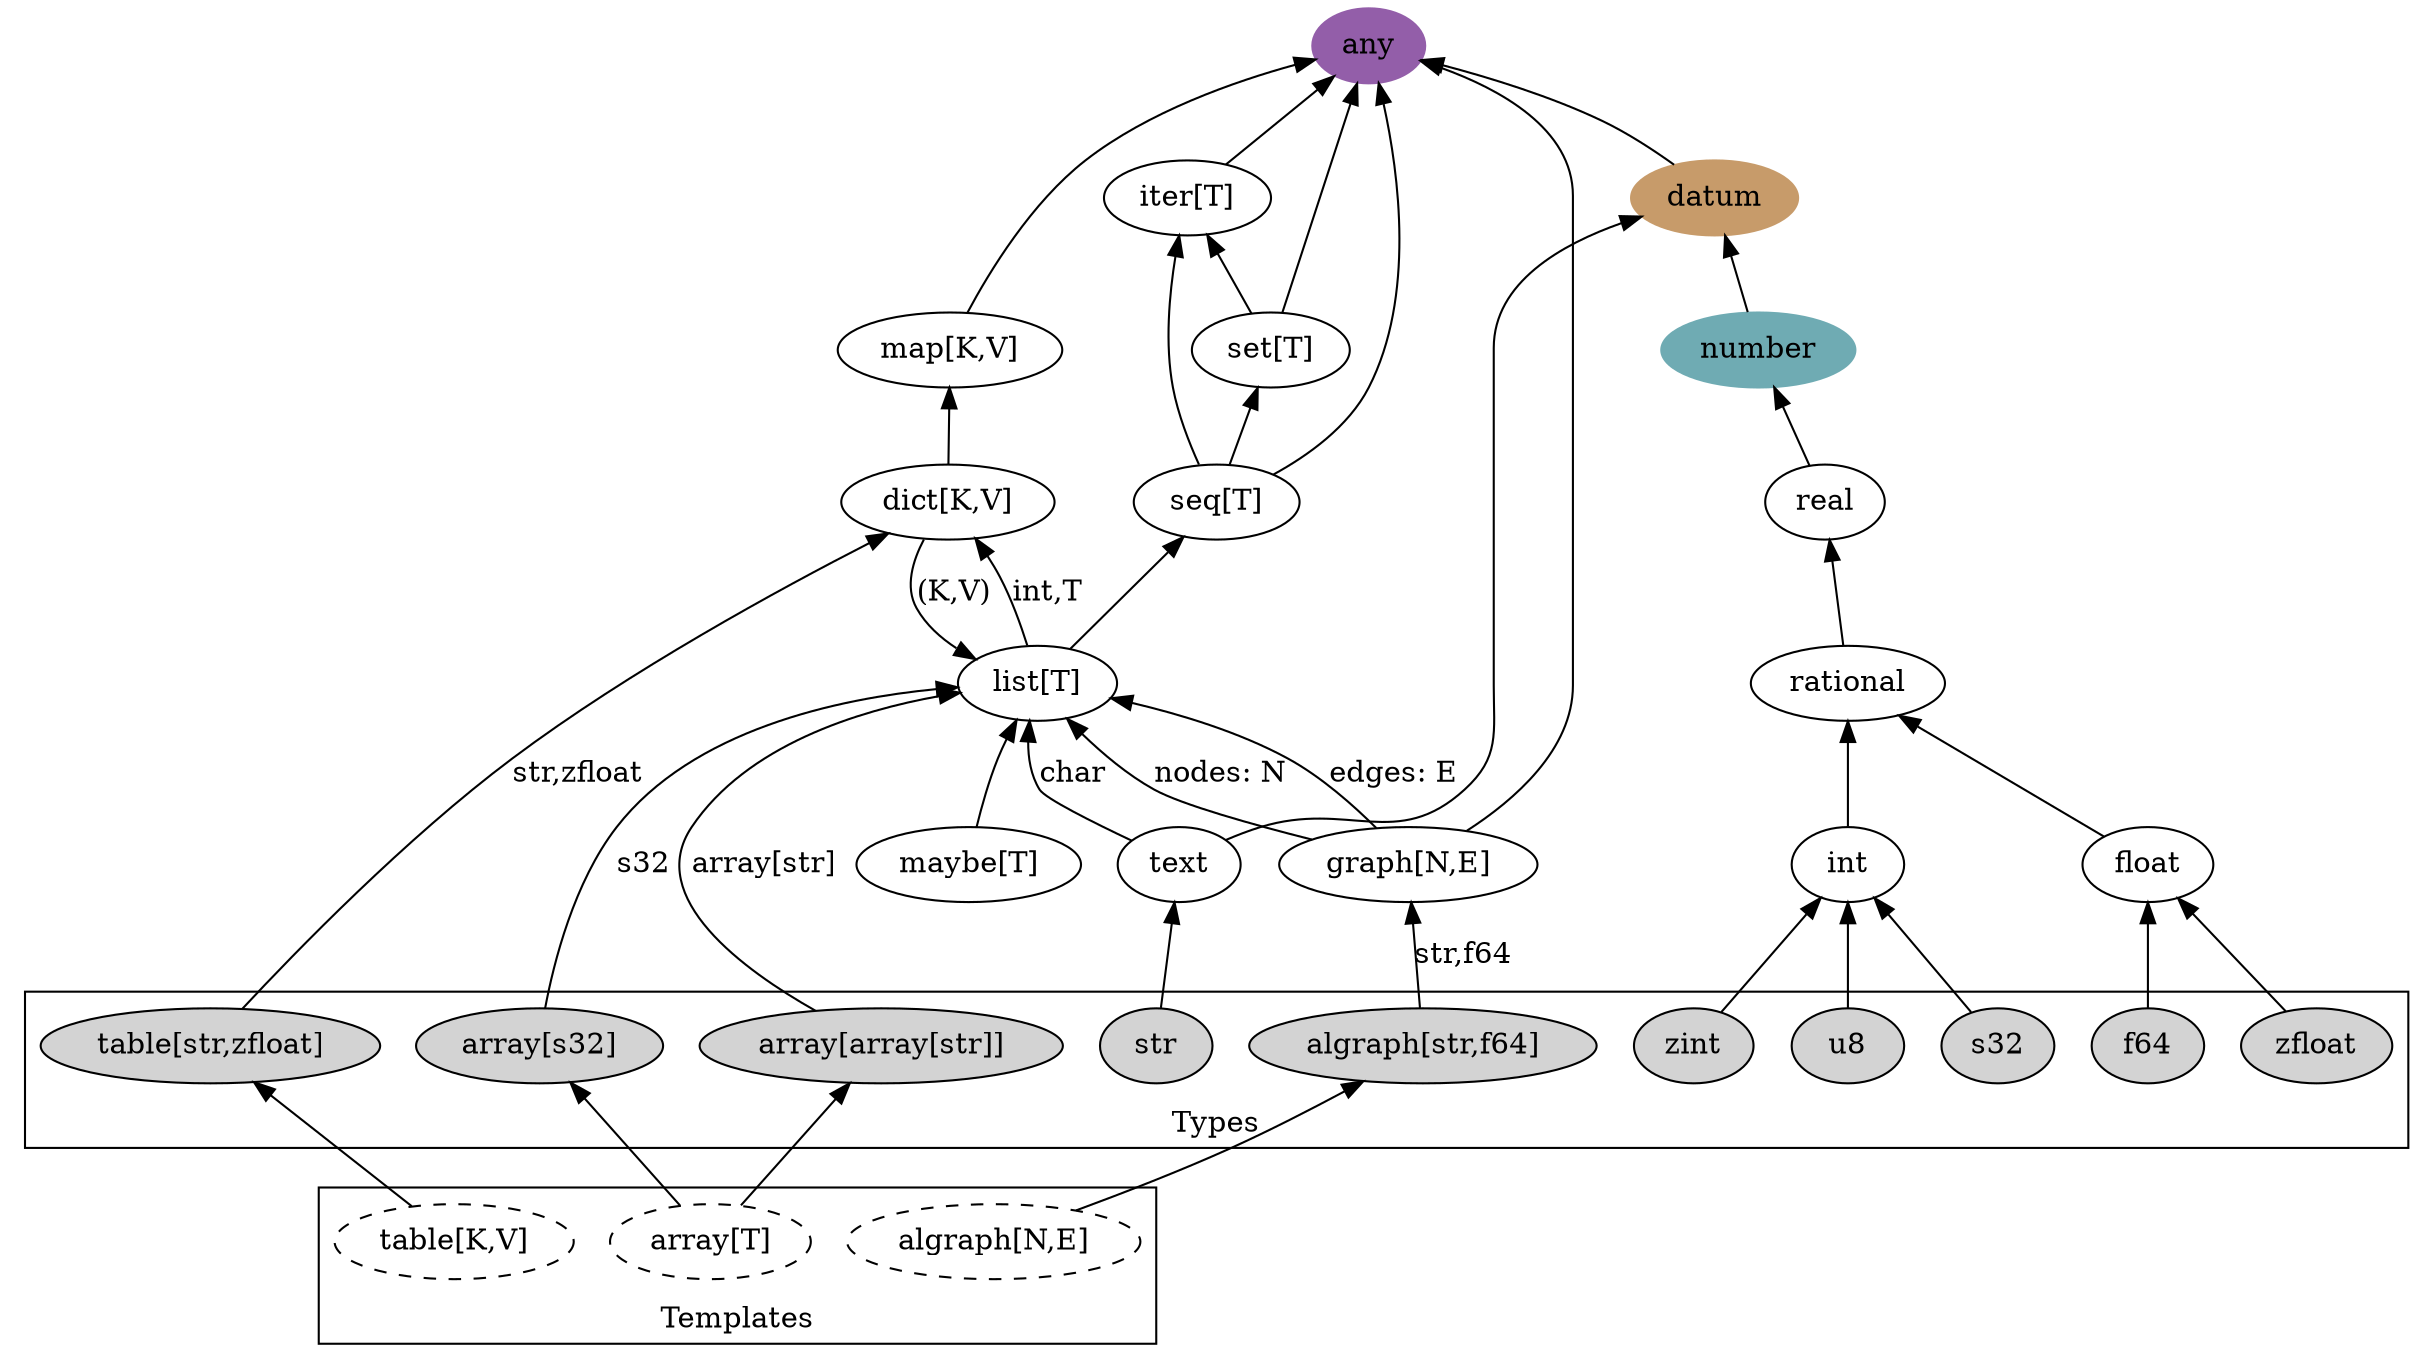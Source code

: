 digraph {
    #layout="fdp";
    rankdir="BT";
    #concentrate=true;

    # CLUSTERS
    subgraph cluster_0 {
        label="Templates";
        
        array [label="array[T]", style="dashed"];
        table [label="table[K,V]", style="dashed"];
        algraph [label="algraph[N,E]", style="dashed"];
    }

    subgraph cluster_1 {
        label="Types";
        f64, zfloat [style="filled"];
        u8, s32, zint [style="filled"];

        array0 [label="array[s32]", style="filled"];
        array1 [label="array[array[str]]", style="filled"];

        table0 [label="table[str,zfloat]", style="filled"];

        algraph0 [label="algraph[str,f64]", style="filled"];

        str [label="str", style="filled"];
    }

    array0 -> list [label="s32"];
    array1 -> list [label="array[str]"];
    array -> array0, array1;

    algraph0 -> graph_ [label="str,f64"];
    algraph -> algraph0;

    table -> table0;
    table0 -> dict [label="str,zfloat"];
    str -> text;
    text -> list[label="char"];

    #array -> list;
    #table -> dict;
    #algraph -> graph_;

    # NODES (FORMS)

    any [color="#935EA9", style="filled"];

    datum [color="#C79B6A", style="filled"];
    datum -> any;

    text -> datum;

    number [color="#6FABB3", style="filled"];
    number -> datum;

    real -> number;
    rational -> real;
    float -> rational;
    int -> rational;

    map [label="map[K,V]"];
    map -> any;

    set [label="set[T]"];
    set -> any;
    set -> iter;

    seq [label="seq[T]"];
    seq -> any;
    seq -> iter;
    seq -> set;


    iter [label="iter[T]"];
    iter -> any;

    list [label="list[T]"];
    list -> dict [label="int,T"];
    list -> seq;

    maybe [label="maybe[T]"];
    maybe -> list;

    #func [label="func[A,R]"];
    #func -> map [label="A,R"];

    dict [label="dict[K,V]"];
    dict -> map;
    dict -> list [label="(K,V)"];

    graph_ [label="graph[N,E]"];
    graph_ -> any;
    graph_ -> list [label="nodes: N"];
    graph_ -> list [label="edges: E"];

    u8, s32, zint -> int;
    f64, zfloat -> float;

}
